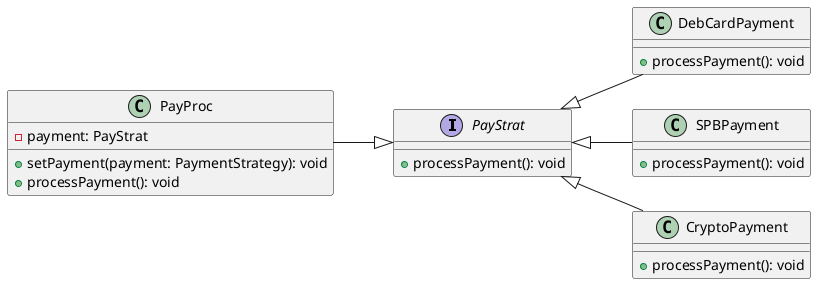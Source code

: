 @startuml "Pay"
left to right direction
interface PayStrat{
    + processPayment(): void
}

class DebCardPayment {
    + processPayment(): void
}

class SPBPayment {
    + processPayment(): void
}

class CryptoPayment {
    + processPayment(): void
}

class PayProc {
    - payment: PayStrat
    + setPayment(payment: PaymentStrategy): void
    + processPayment(): void
}

PayStrat <|-- DebCardPayment
PayStrat <|-- SPBPayment
PayStrat <|-- CryptoPayment
PayProc --|> PayStrat
@enduml
